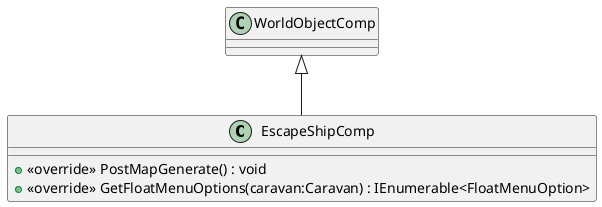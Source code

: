@startuml
class EscapeShipComp {
    + <<override>> PostMapGenerate() : void
    + <<override>> GetFloatMenuOptions(caravan:Caravan) : IEnumerable<FloatMenuOption>
}
WorldObjectComp <|-- EscapeShipComp
@enduml
